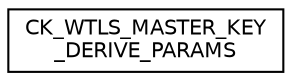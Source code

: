 digraph "Graphical Class Hierarchy"
{
  edge [fontname="Helvetica",fontsize="10",labelfontname="Helvetica",labelfontsize="10"];
  node [fontname="Helvetica",fontsize="10",shape=record];
  rankdir="LR";
  Node0 [label="CK_WTLS_MASTER_KEY\l_DERIVE_PARAMS",height=0.2,width=0.4,color="black", fillcolor="white", style="filled",URL="$struct_c_k___w_t_l_s___m_a_s_t_e_r___k_e_y___d_e_r_i_v_e___p_a_r_a_m_s.html"];
}
